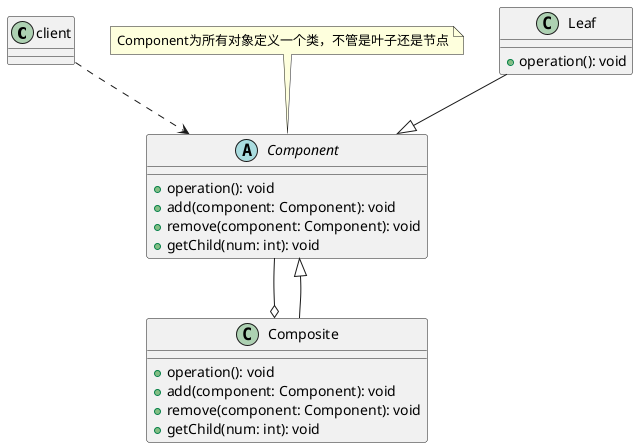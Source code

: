 @startuml

class client
abstract class Component
note top of Component : Component为所有对象定义一个类，不管是叶子还是节点
Component : +operation(): void
Component : +add(component: Component): void
Component : +remove(component: Component): void
Component : +getChild(num: int): void
class Leaf
Leaf : +operation(): void
class Composite
Composite : +operation(): void
Composite : +add(component: Component): void
Composite : +remove(component: Component): void
Composite : +getChild(num: int): void

client ..> Component
Leaf --|> Component
Composite --|> Component
Component --o Composite



@enduml